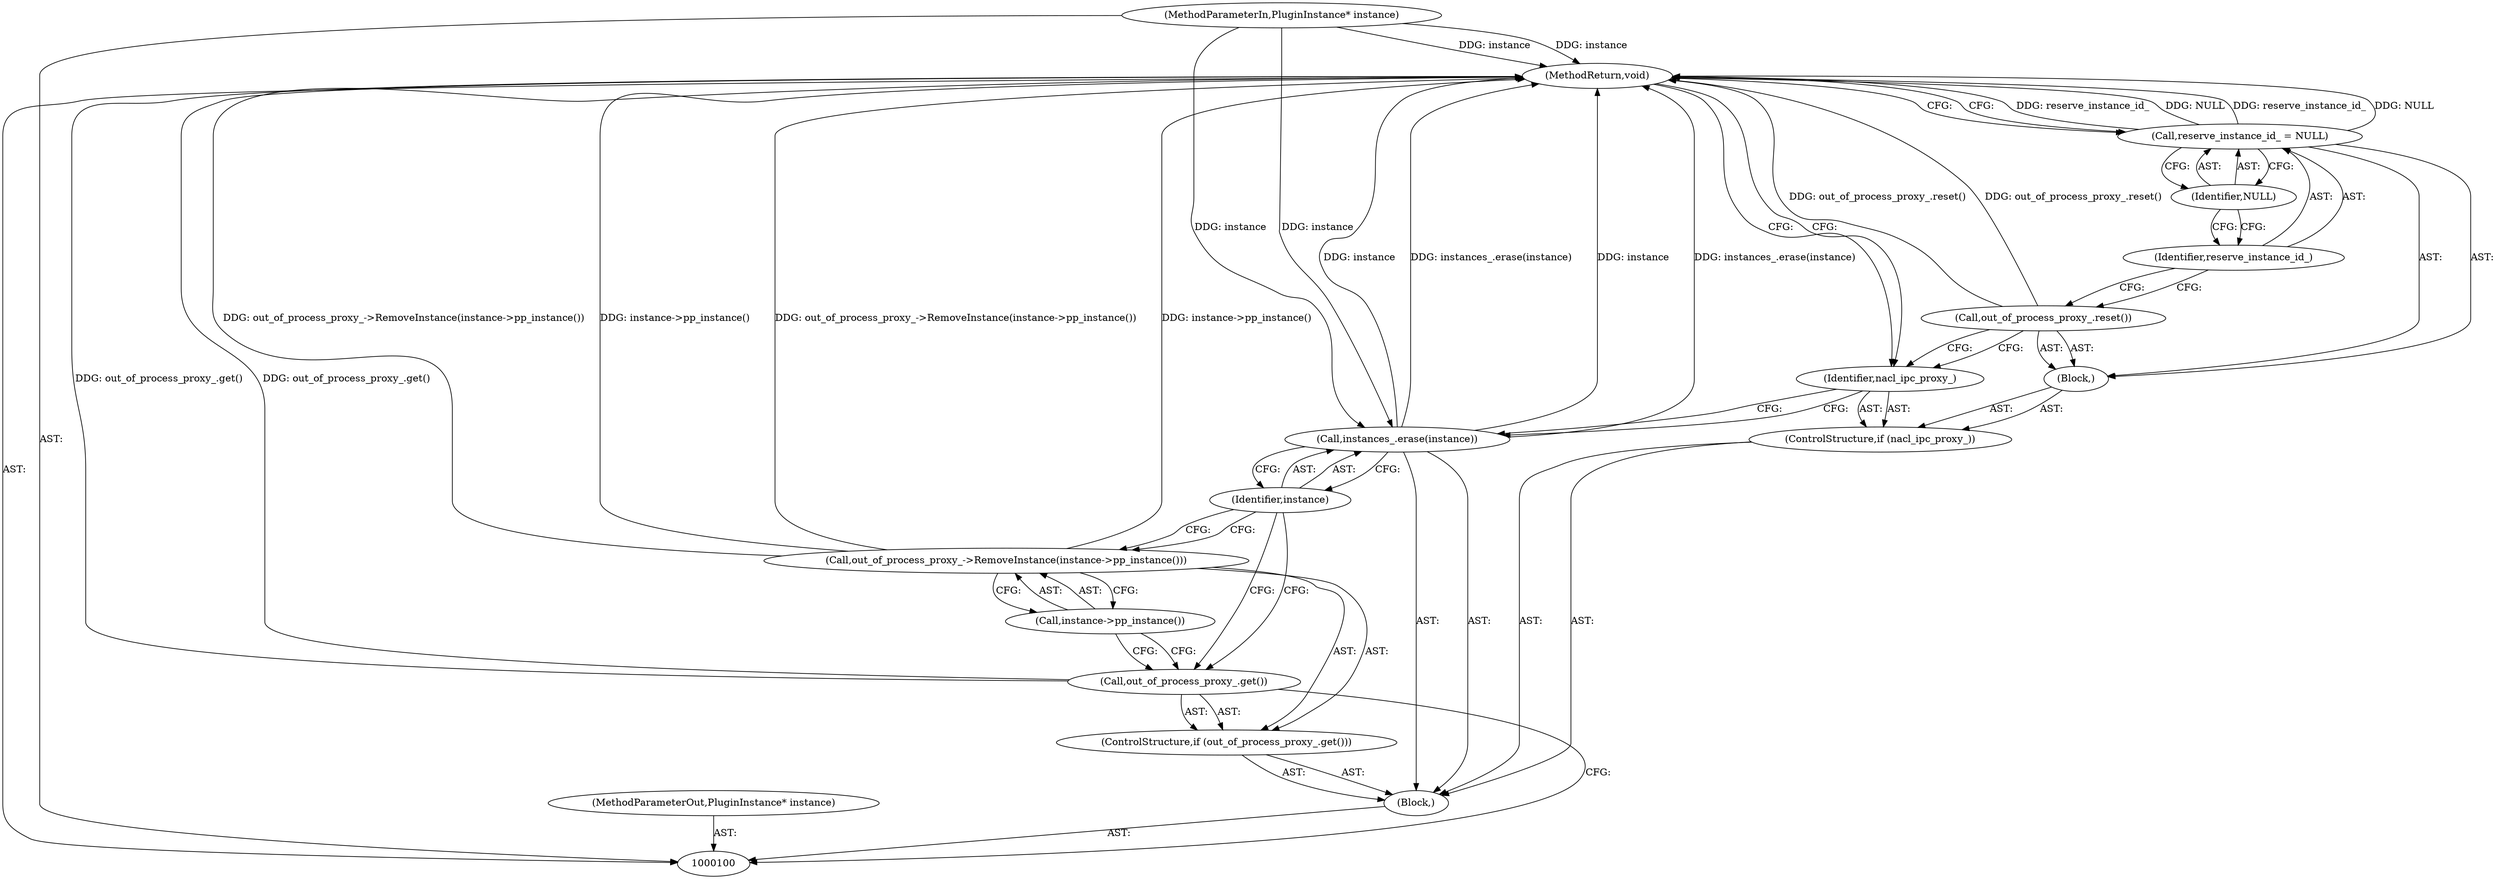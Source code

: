 digraph "1_Chrome_3b0d77670a0613f409110817455d2137576b485a_21" {
"1000116" [label="(MethodReturn,void)"];
"1000101" [label="(MethodParameterIn,PluginInstance* instance)"];
"1000143" [label="(MethodParameterOut,PluginInstance* instance)"];
"1000102" [label="(Block,)"];
"1000103" [label="(ControlStructure,if (out_of_process_proxy_.get()))"];
"1000104" [label="(Call,out_of_process_proxy_.get())"];
"1000106" [label="(Call,instance->pp_instance())"];
"1000105" [label="(Call,out_of_process_proxy_->RemoveInstance(instance->pp_instance()))"];
"1000108" [label="(Identifier,instance)"];
"1000107" [label="(Call,instances_.erase(instance))"];
"1000109" [label="(ControlStructure,if (nacl_ipc_proxy_))"];
"1000111" [label="(Block,)"];
"1000110" [label="(Identifier,nacl_ipc_proxy_)"];
"1000112" [label="(Call,out_of_process_proxy_.reset())"];
"1000115" [label="(Identifier,NULL)"];
"1000113" [label="(Call,reserve_instance_id_ = NULL)"];
"1000114" [label="(Identifier,reserve_instance_id_)"];
"1000116" -> "1000100"  [label="AST: "];
"1000116" -> "1000113"  [label="CFG: "];
"1000116" -> "1000110"  [label="CFG: "];
"1000107" -> "1000116"  [label="DDG: instance"];
"1000107" -> "1000116"  [label="DDG: instances_.erase(instance)"];
"1000104" -> "1000116"  [label="DDG: out_of_process_proxy_.get()"];
"1000105" -> "1000116"  [label="DDG: out_of_process_proxy_->RemoveInstance(instance->pp_instance())"];
"1000105" -> "1000116"  [label="DDG: instance->pp_instance()"];
"1000113" -> "1000116"  [label="DDG: reserve_instance_id_"];
"1000113" -> "1000116"  [label="DDG: NULL"];
"1000112" -> "1000116"  [label="DDG: out_of_process_proxy_.reset()"];
"1000101" -> "1000116"  [label="DDG: instance"];
"1000101" -> "1000100"  [label="AST: "];
"1000101" -> "1000116"  [label="DDG: instance"];
"1000101" -> "1000107"  [label="DDG: instance"];
"1000143" -> "1000100"  [label="AST: "];
"1000102" -> "1000100"  [label="AST: "];
"1000103" -> "1000102"  [label="AST: "];
"1000107" -> "1000102"  [label="AST: "];
"1000109" -> "1000102"  [label="AST: "];
"1000103" -> "1000102"  [label="AST: "];
"1000104" -> "1000103"  [label="AST: "];
"1000105" -> "1000103"  [label="AST: "];
"1000104" -> "1000103"  [label="AST: "];
"1000104" -> "1000100"  [label="CFG: "];
"1000106" -> "1000104"  [label="CFG: "];
"1000108" -> "1000104"  [label="CFG: "];
"1000104" -> "1000116"  [label="DDG: out_of_process_proxy_.get()"];
"1000106" -> "1000105"  [label="AST: "];
"1000106" -> "1000104"  [label="CFG: "];
"1000105" -> "1000106"  [label="CFG: "];
"1000105" -> "1000103"  [label="AST: "];
"1000105" -> "1000106"  [label="CFG: "];
"1000106" -> "1000105"  [label="AST: "];
"1000108" -> "1000105"  [label="CFG: "];
"1000105" -> "1000116"  [label="DDG: out_of_process_proxy_->RemoveInstance(instance->pp_instance())"];
"1000105" -> "1000116"  [label="DDG: instance->pp_instance()"];
"1000108" -> "1000107"  [label="AST: "];
"1000108" -> "1000105"  [label="CFG: "];
"1000108" -> "1000104"  [label="CFG: "];
"1000107" -> "1000108"  [label="CFG: "];
"1000107" -> "1000102"  [label="AST: "];
"1000107" -> "1000108"  [label="CFG: "];
"1000108" -> "1000107"  [label="AST: "];
"1000110" -> "1000107"  [label="CFG: "];
"1000107" -> "1000116"  [label="DDG: instance"];
"1000107" -> "1000116"  [label="DDG: instances_.erase(instance)"];
"1000101" -> "1000107"  [label="DDG: instance"];
"1000109" -> "1000102"  [label="AST: "];
"1000110" -> "1000109"  [label="AST: "];
"1000111" -> "1000109"  [label="AST: "];
"1000111" -> "1000109"  [label="AST: "];
"1000112" -> "1000111"  [label="AST: "];
"1000113" -> "1000111"  [label="AST: "];
"1000110" -> "1000109"  [label="AST: "];
"1000110" -> "1000107"  [label="CFG: "];
"1000112" -> "1000110"  [label="CFG: "];
"1000116" -> "1000110"  [label="CFG: "];
"1000112" -> "1000111"  [label="AST: "];
"1000112" -> "1000110"  [label="CFG: "];
"1000114" -> "1000112"  [label="CFG: "];
"1000112" -> "1000116"  [label="DDG: out_of_process_proxy_.reset()"];
"1000115" -> "1000113"  [label="AST: "];
"1000115" -> "1000114"  [label="CFG: "];
"1000113" -> "1000115"  [label="CFG: "];
"1000113" -> "1000111"  [label="AST: "];
"1000113" -> "1000115"  [label="CFG: "];
"1000114" -> "1000113"  [label="AST: "];
"1000115" -> "1000113"  [label="AST: "];
"1000116" -> "1000113"  [label="CFG: "];
"1000113" -> "1000116"  [label="DDG: reserve_instance_id_"];
"1000113" -> "1000116"  [label="DDG: NULL"];
"1000114" -> "1000113"  [label="AST: "];
"1000114" -> "1000112"  [label="CFG: "];
"1000115" -> "1000114"  [label="CFG: "];
}

